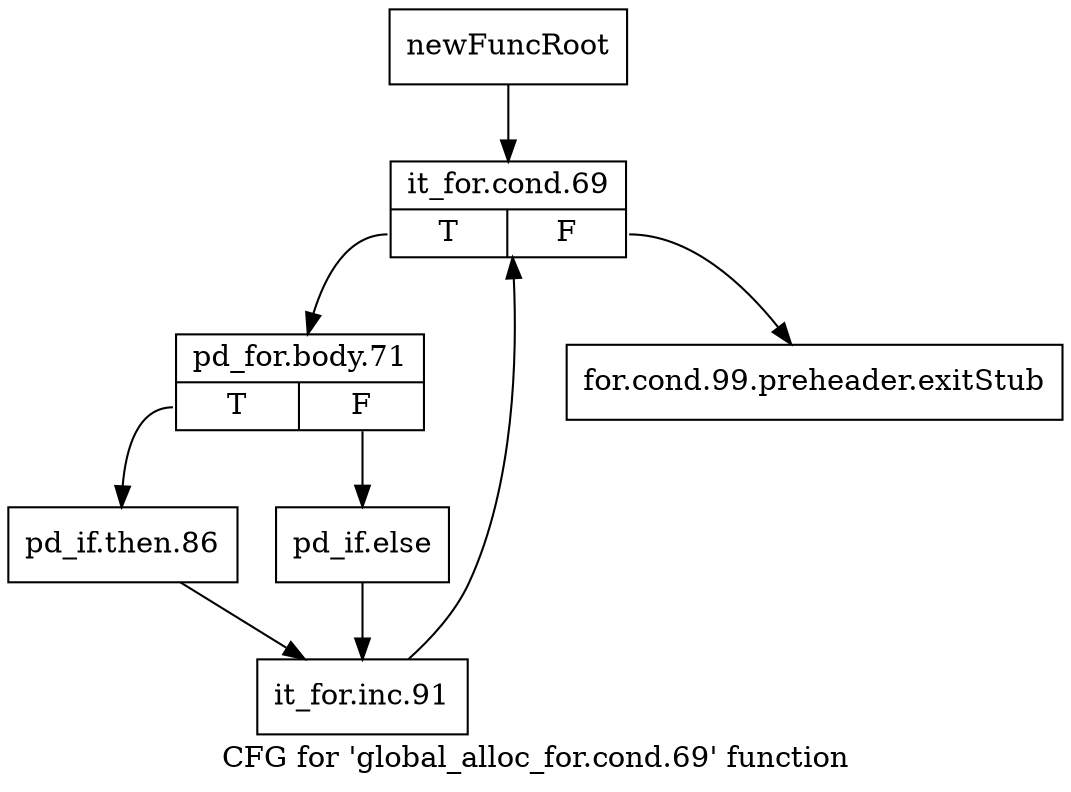 digraph "CFG for 'global_alloc_for.cond.69' function" {
	label="CFG for 'global_alloc_for.cond.69' function";

	Node0xb2094e0 [shape=record,label="{newFuncRoot}"];
	Node0xb2094e0 -> Node0xb20e000;
	Node0xb20dfb0 [shape=record,label="{for.cond.99.preheader.exitStub}"];
	Node0xb20e000 [shape=record,label="{it_for.cond.69|{<s0>T|<s1>F}}"];
	Node0xb20e000:s0 -> Node0xb20e050;
	Node0xb20e000:s1 -> Node0xb20dfb0;
	Node0xb20e050 [shape=record,label="{pd_for.body.71|{<s0>T|<s1>F}}"];
	Node0xb20e050:s0 -> Node0xb20e0f0;
	Node0xb20e050:s1 -> Node0xb20e0a0;
	Node0xb20e0a0 [shape=record,label="{pd_if.else}"];
	Node0xb20e0a0 -> Node0xb20e140;
	Node0xb20e0f0 [shape=record,label="{pd_if.then.86}"];
	Node0xb20e0f0 -> Node0xb20e140;
	Node0xb20e140 [shape=record,label="{it_for.inc.91}"];
	Node0xb20e140 -> Node0xb20e000;
}
